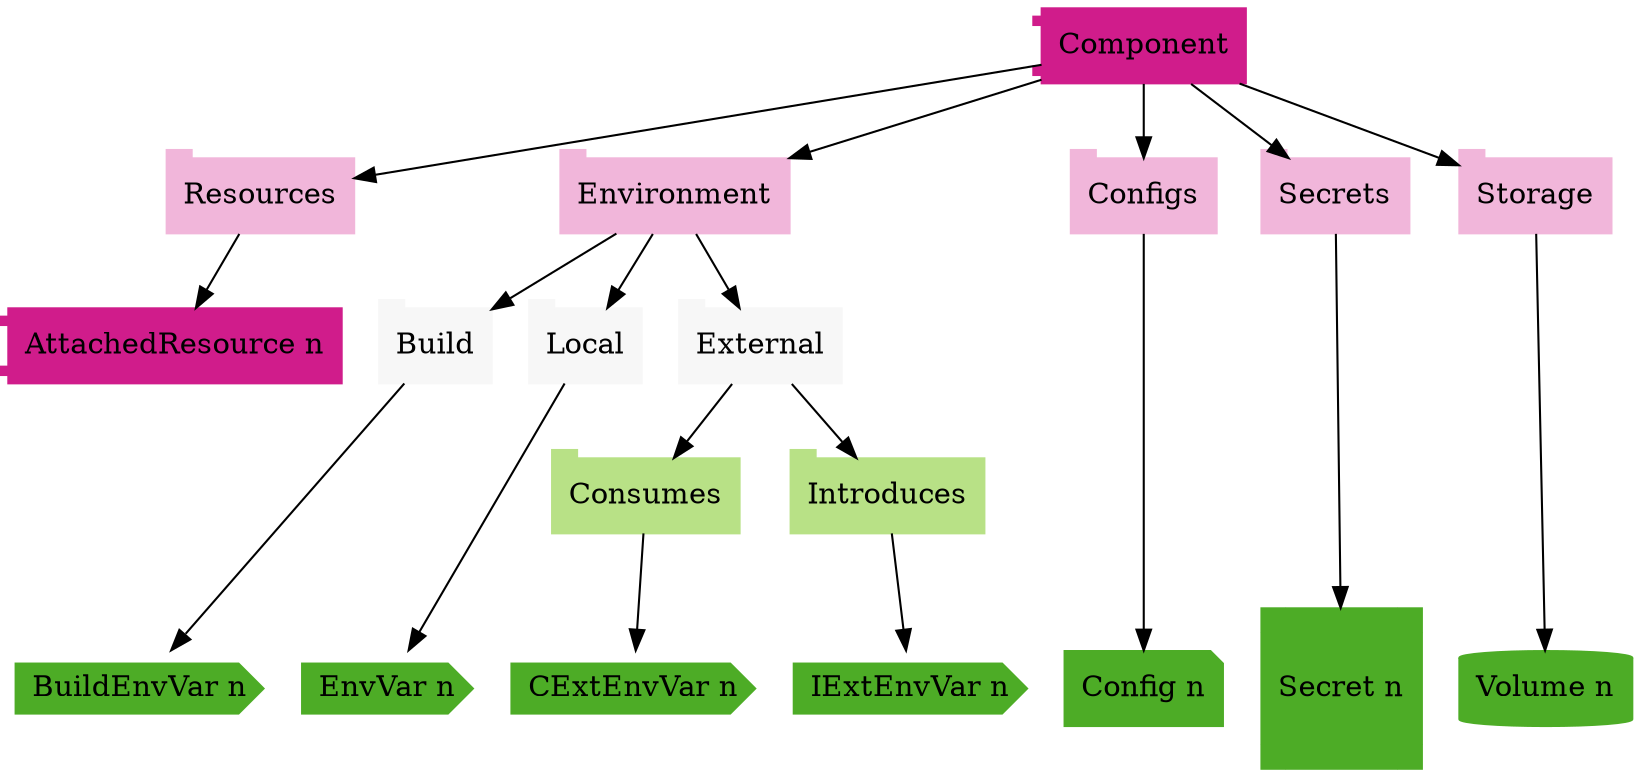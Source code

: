 digraph G {
    rankdir="lr"
		node [colorscheme=piyg5,style="filled",color=black]
		splines="true";
    /* Entities */
    Component [shape=component,color=1]

    Resources [shape=tab,color=2]
    "AttachedResource n" [shape=component,color=1]

    Environment [shape=tab,color=2]
    Build [shape=tab,color=3]
    Local [shape=tab,color=3]
    External [shape=tab,color=3]
    Consumes [shape=tab,color=4]
    Introduces [shape=tab,color=4]
    "EnvVar n" [shape=cds,color=5]
    "BuildEnvVar n" [shape=cds,color=5]
    "CExtEnvVar n" [shape=cds,color=5]
    "IExtEnvVar n" [shape=cds,color=5]

    Configs [shape=tab,color=2]
    "Config n" [shape=note,color=5]

    Secrets [shape=tab,color=2]
    "Secret n" [shape=Msquare,color=5]

    Storage [shape=tab,color=2]
    "Volume n" [shape=cylinder,color=5]

    { rank=same; Resources Environment Configs Secrets Storage }
    { rank=same; Local External Build }
		{ rank=same; Consumes Introduces }
		{ rank=same; "EnvVar n" "BuildEnvVar n" "IExtEnvVar n" "CExtEnvVar n" "Config n" "Secret n" "Volume n" }



    //shortName [label="shortName", shape="|square,rectangle,circle,ellipse,triangle,plaintext,point,diamond,pentagon,hexagon,septagon,octagon,egg,trapezium,parallelogram,house,doublecircle,doubleoctagon,tripleoctagon,invtriangle,invtrapezium,invhouse,Mdiamond,Msquare,Mcircle,none,note,tab,folder,box3d|", URL="http://en.wikipedia.org/wiki/John de Fries"]
    
    /* Relationships */
    Component -> Resources
    Component -> Environment
    Component -> Configs
    Component -> Secrets
    Component -> Storage 

    Environment -> Build
    Environment -> Local
    Environment -> External

    Build -> "BuildEnvVar n"
    Local -> "EnvVar n"

    External -> Consumes
    External -> Introduces

    Consumes -> "CExtEnvVar n"
    Introduces -> "IExtEnvVar n"

    Configs -> "Config n"

    Secrets -> "Secret n"

    Resources -> "AttachedResource n"

    Storage -> "Volume n"


    /* Ranks */
    //{ rank=lr|same,min,max,# max is bottom|; shortName; };
}
